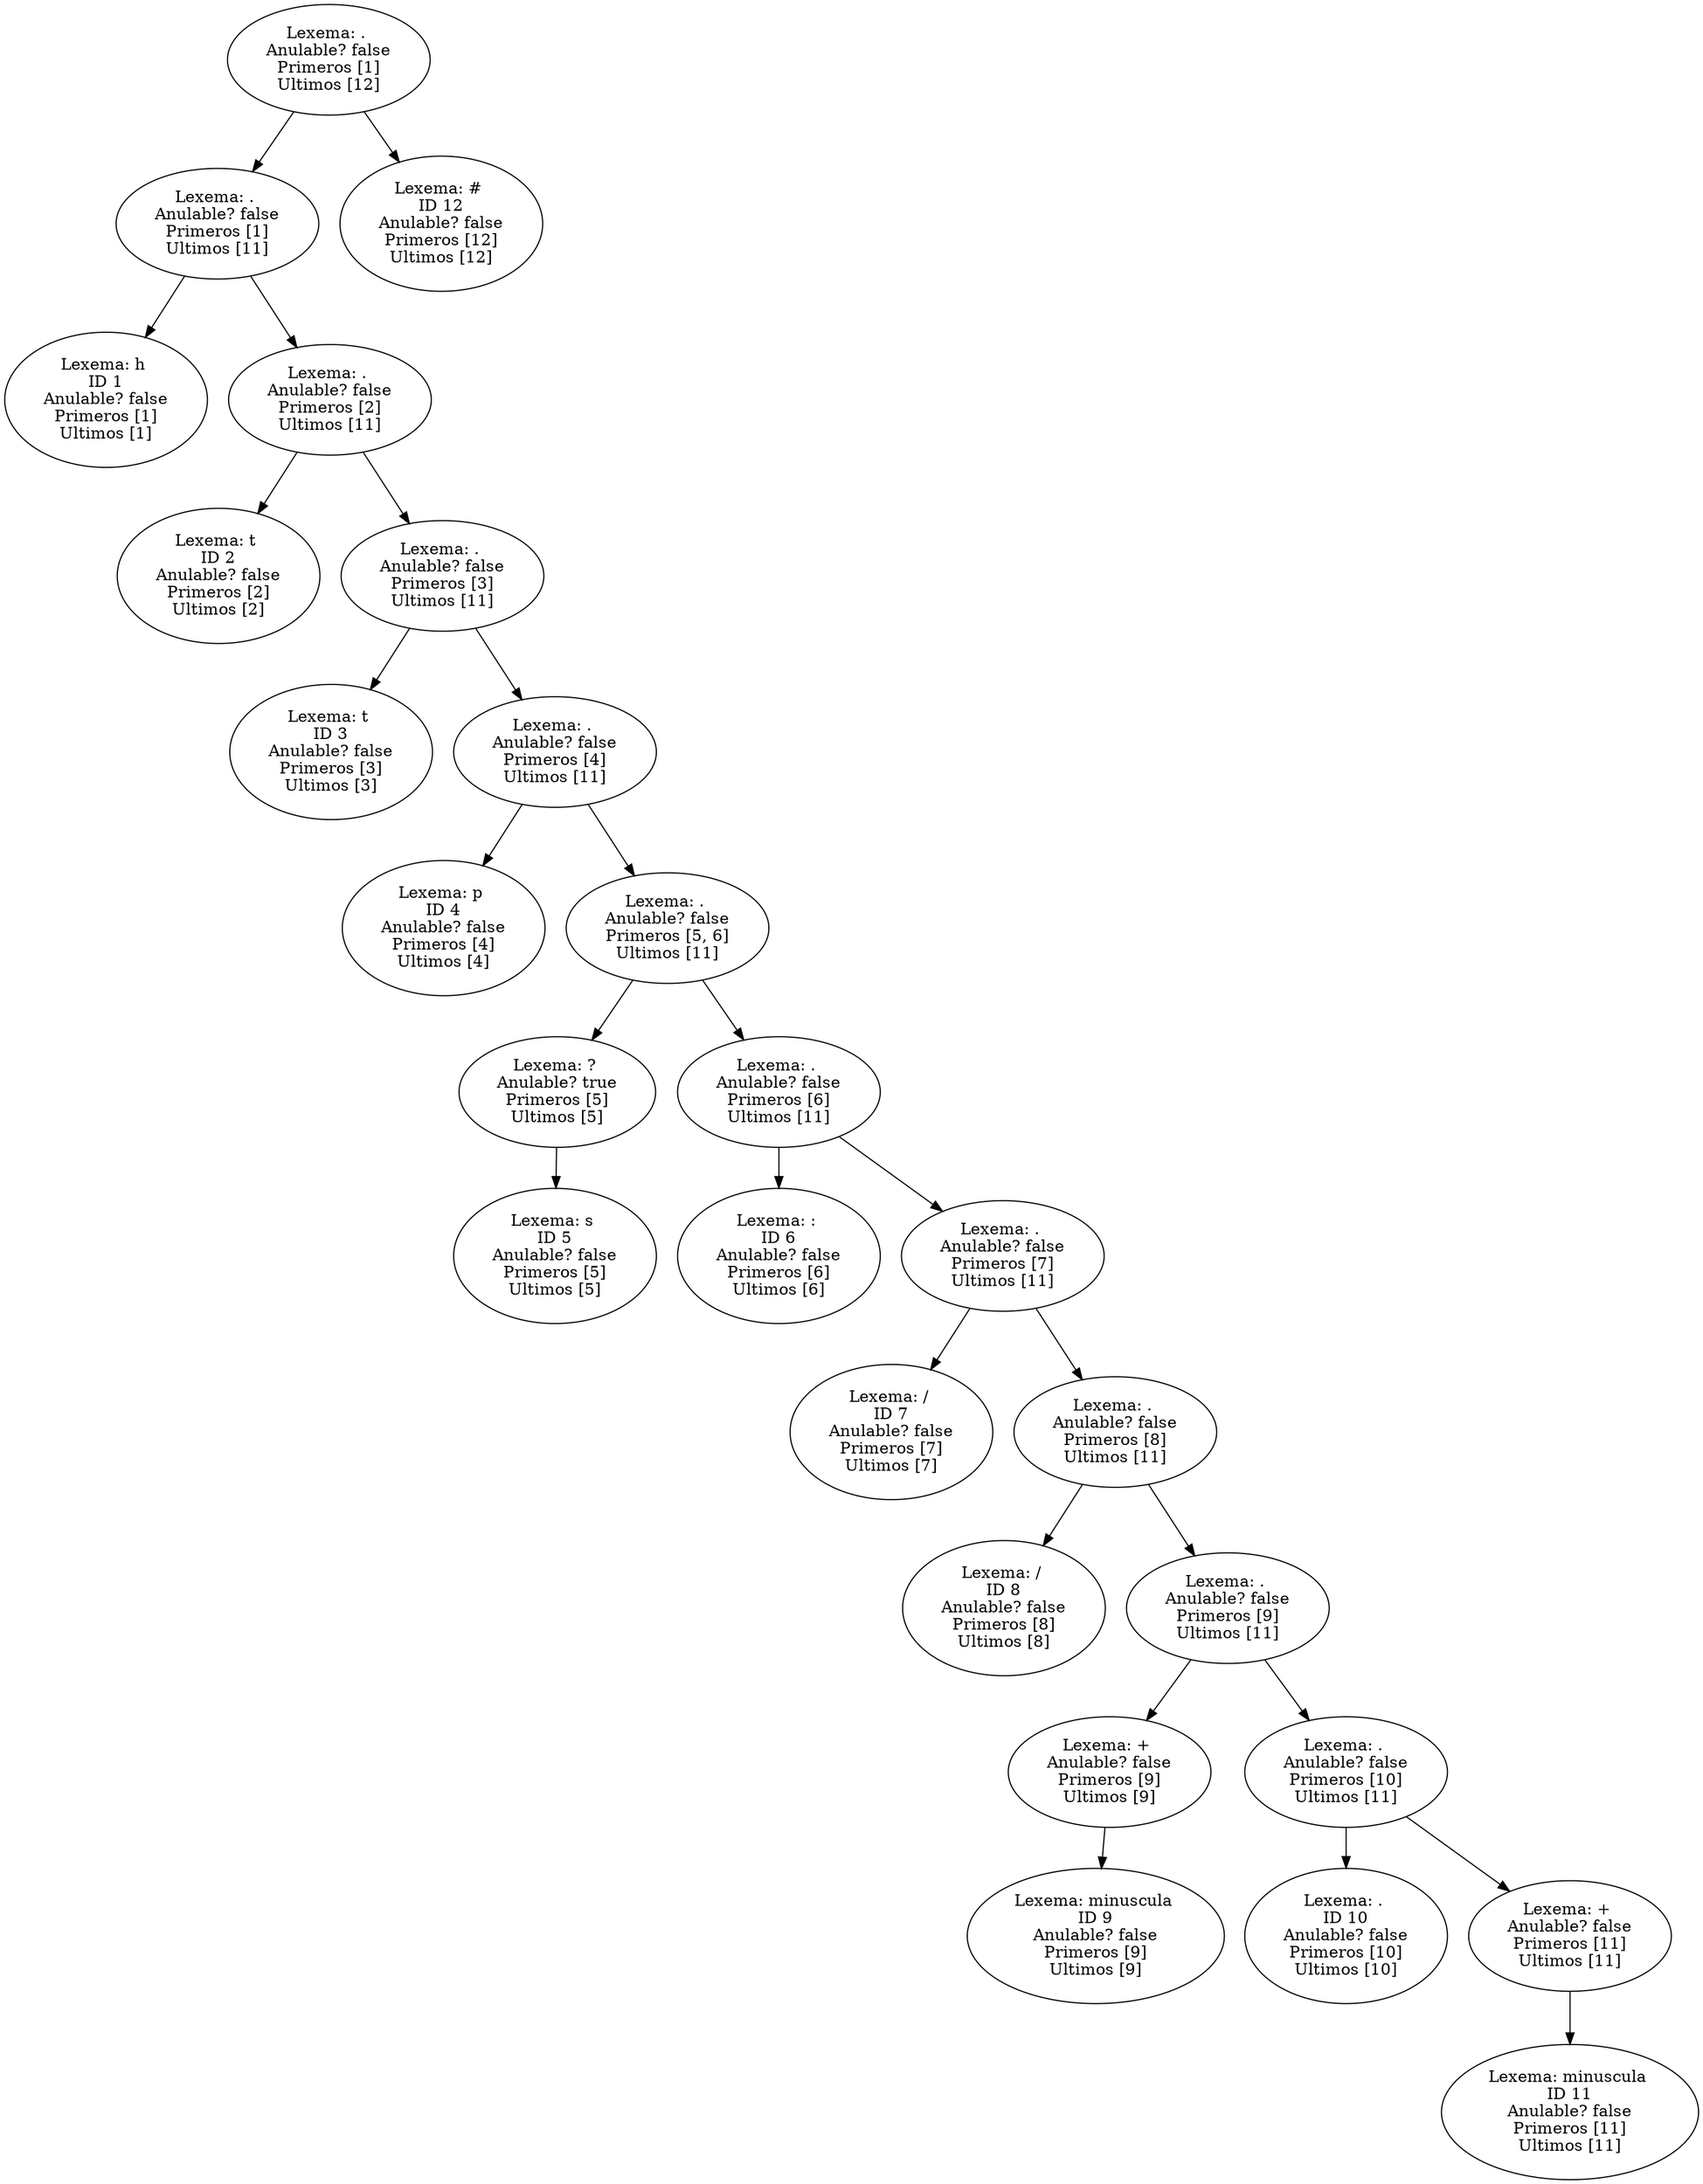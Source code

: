 digraph{
nodo1[label="Lexema: . 
Anulable? false
Primeros [1]
Ultimos [12]"];
nodo2[label="Lexema: . 
Anulable? false
Primeros [1]
Ultimos [11]"];
nodo1->nodo2;
nodo3[label="Lexema: h 
ID 1
Anulable? false
Primeros [1]
Ultimos [1]"];
nodo2->nodo3;
nodo4[label="Lexema: . 
Anulable? false
Primeros [2]
Ultimos [11]"];
nodo2->nodo4;
nodo5[label="Lexema: t 
ID 2
Anulable? false
Primeros [2]
Ultimos [2]"];
nodo4->nodo5;
nodo6[label="Lexema: . 
Anulable? false
Primeros [3]
Ultimos [11]"];
nodo4->nodo6;
nodo7[label="Lexema: t 
ID 3
Anulable? false
Primeros [3]
Ultimos [3]"];
nodo6->nodo7;
nodo8[label="Lexema: . 
Anulable? false
Primeros [4]
Ultimos [11]"];
nodo6->nodo8;
nodo9[label="Lexema: p 
ID 4
Anulable? false
Primeros [4]
Ultimos [4]"];
nodo8->nodo9;
nodo10[label="Lexema: . 
Anulable? false
Primeros [5, 6]
Ultimos [11]"];
nodo8->nodo10;
nodo11[label="Lexema: ? 
Anulable? true
Primeros [5]
Ultimos [5]"];
nodo10->nodo11;
nodo12[label="Lexema: s 
ID 5
Anulable? false
Primeros [5]
Ultimos [5]"];
nodo11->nodo12;
nodo13[label="Lexema: . 
Anulable? false
Primeros [6]
Ultimos [11]"];
nodo10->nodo13;
nodo14[label="Lexema: : 
ID 6
Anulable? false
Primeros [6]
Ultimos [6]"];
nodo13->nodo14;
nodo15[label="Lexema: . 
Anulable? false
Primeros [7]
Ultimos [11]"];
nodo13->nodo15;
nodo16[label="Lexema: / 
ID 7
Anulable? false
Primeros [7]
Ultimos [7]"];
nodo15->nodo16;
nodo17[label="Lexema: . 
Anulable? false
Primeros [8]
Ultimos [11]"];
nodo15->nodo17;
nodo18[label="Lexema: / 
ID 8
Anulable? false
Primeros [8]
Ultimos [8]"];
nodo17->nodo18;
nodo19[label="Lexema: . 
Anulable? false
Primeros [9]
Ultimos [11]"];
nodo17->nodo19;
nodo20[label="Lexema: + 
Anulable? false
Primeros [9]
Ultimos [9]"];
nodo19->nodo20;
nodo21[label="Lexema: minuscula 
ID 9
Anulable? false
Primeros [9]
Ultimos [9]"];
nodo20->nodo21;
nodo22[label="Lexema: . 
Anulable? false
Primeros [10]
Ultimos [11]"];
nodo19->nodo22;
nodo23[label="Lexema: . 
ID 10
Anulable? false
Primeros [10]
Ultimos [10]"];
nodo22->nodo23;
nodo24[label="Lexema: + 
Anulable? false
Primeros [11]
Ultimos [11]"];
nodo22->nodo24;
nodo25[label="Lexema: minuscula 
ID 11
Anulable? false
Primeros [11]
Ultimos [11]"];
nodo24->nodo25;
nodo26[label="Lexema: # 
ID 12
Anulable? false
Primeros [12]
Ultimos [12]"];
nodo1->nodo26;
}
